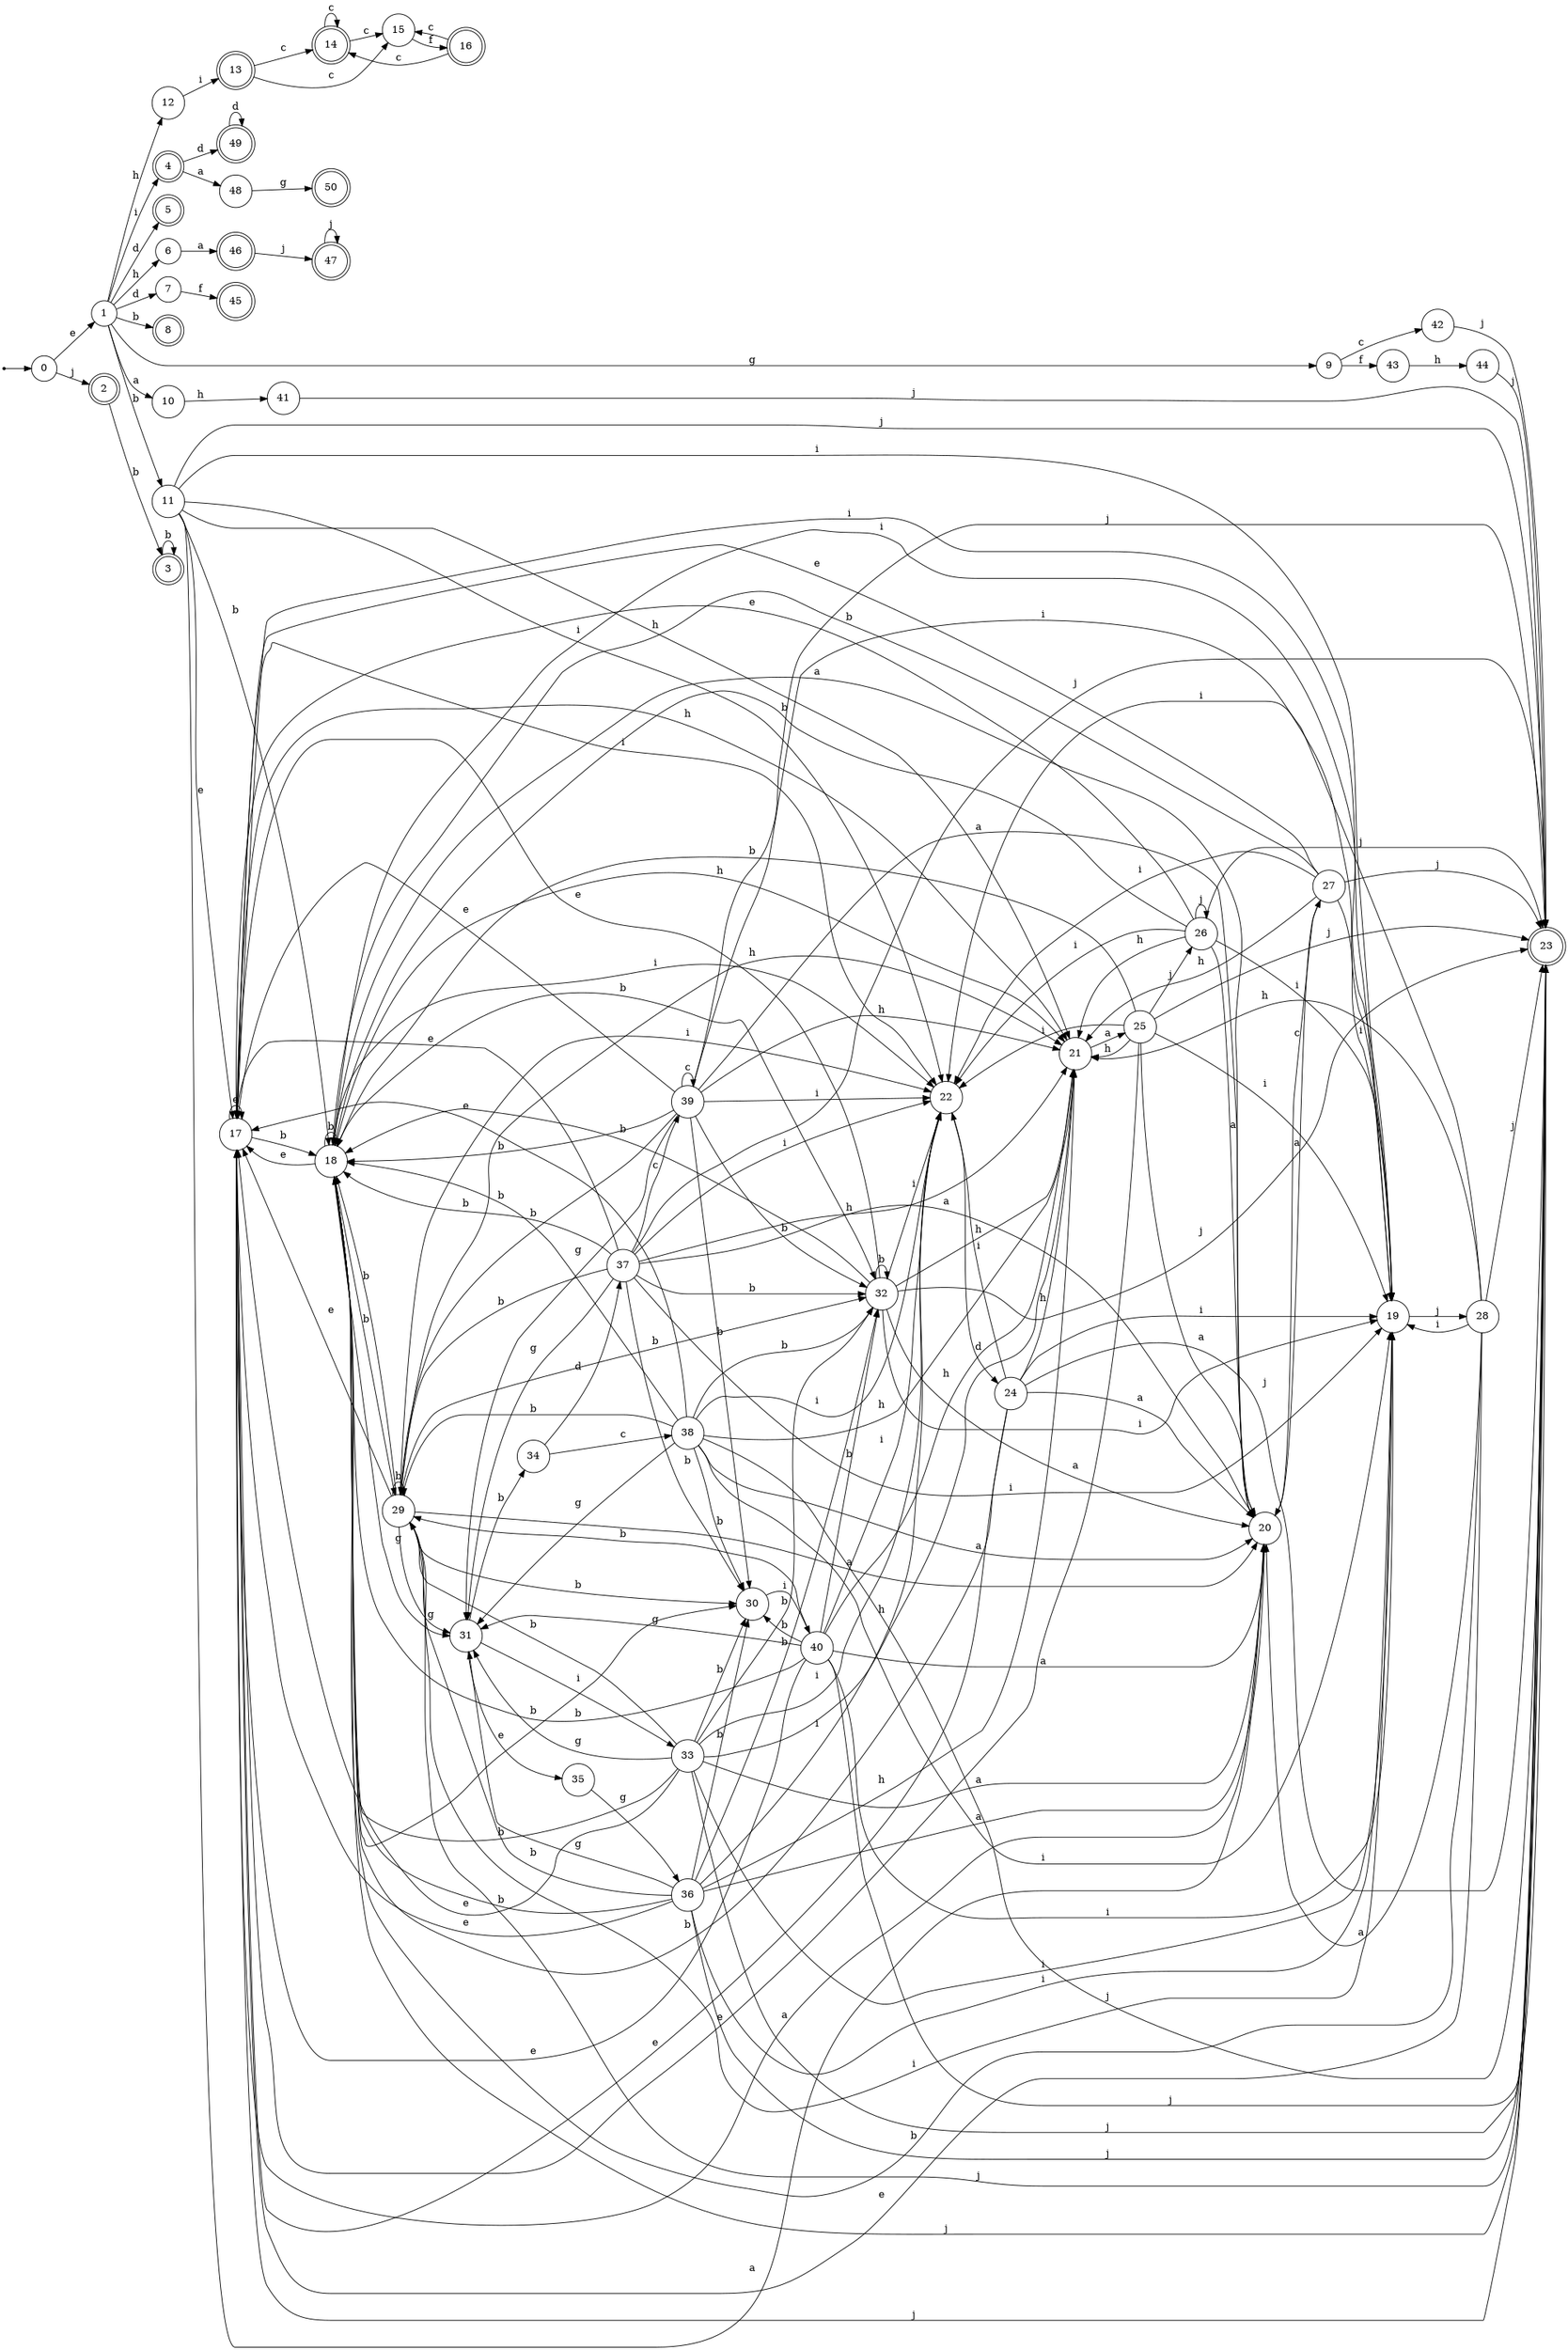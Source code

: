 digraph finite_state_machine {
rankdir=LR;
size="20,20";
node [shape = point]; "dummy0"
node [shape = circle]; "0";
"dummy0" -> "0";
node [shape = circle]; "1";
node [shape = doublecircle]; "2";node [shape = doublecircle]; "3";node [shape = doublecircle]; "4";node [shape = doublecircle]; "5";node [shape = circle]; "6";
node [shape = circle]; "7";
node [shape = doublecircle]; "8";node [shape = circle]; "9";
node [shape = circle]; "10";
node [shape = circle]; "11";
node [shape = circle]; "12";
node [shape = doublecircle]; "13";node [shape = doublecircle]; "14";node [shape = circle]; "15";
node [shape = doublecircle]; "16";node [shape = circle]; "17";
node [shape = circle]; "18";
node [shape = circle]; "19";
node [shape = circle]; "20";
node [shape = circle]; "21";
node [shape = circle]; "22";
node [shape = doublecircle]; "23";node [shape = circle]; "24";
node [shape = circle]; "25";
node [shape = circle]; "26";
node [shape = circle]; "27";
node [shape = circle]; "28";
node [shape = circle]; "29";
node [shape = circle]; "30";
node [shape = circle]; "31";
node [shape = circle]; "32";
node [shape = circle]; "33";
node [shape = circle]; "34";
node [shape = circle]; "35";
node [shape = circle]; "36";
node [shape = circle]; "37";
node [shape = circle]; "38";
node [shape = circle]; "39";
node [shape = circle]; "40";
node [shape = circle]; "41";
node [shape = circle]; "42";
node [shape = circle]; "43";
node [shape = circle]; "44";
node [shape = doublecircle]; "45";node [shape = doublecircle]; "46";node [shape = doublecircle]; "47";node [shape = circle]; "48";
node [shape = doublecircle]; "49";node [shape = doublecircle]; "50";"0" -> "1" [label = "e"];
 "0" -> "2" [label = "j"];
 "2" -> "3" [label = "b"];
 "3" -> "3" [label = "b"];
 "1" -> "4" [label = "i"];
 "1" -> "5" [label = "d"];
 "1" -> "7" [label = "d"];
 "1" -> "12" [label = "h"];
 "1" -> "6" [label = "h"];
 "1" -> "8" [label = "b"];
 "1" -> "11" [label = "b"];
 "1" -> "9" [label = "g"];
 "1" -> "10" [label = "a"];
 "12" -> "13" [label = "i"];
 "13" -> "14" [label = "c"];
 "13" -> "15" [label = "c"];
 "15" -> "16" [label = "f"];
 "16" -> "14" [label = "c"];
 "16" -> "15" [label = "c"];
 "14" -> "14" [label = "c"];
 "14" -> "15" [label = "c"];
 "11" -> "17" [label = "e"];
 "11" -> "18" [label = "b"];
 "11" -> "19" [label = "i"];
 "11" -> "22" [label = "i"];
 "11" -> "20" [label = "a"];
 "11" -> "21" [label = "h"];
 "11" -> "23" [label = "j"];
 "22" -> "24" [label = "d"];
 "24" -> "19" [label = "i"];
 "24" -> "22" [label = "i"];
 "24" -> "17" [label = "e"];
 "24" -> "18" [label = "b"];
 "24" -> "20" [label = "a"];
 "24" -> "21" [label = "h"];
 "24" -> "23" [label = "j"];
 "21" -> "25" [label = "a"];
 "25" -> "21" [label = "h"];
 "25" -> "26" [label = "j"];
 "25" -> "23" [label = "j"];
 "25" -> "17" [label = "e"];
 "25" -> "18" [label = "b"];
 "25" -> "19" [label = "i"];
 "25" -> "22" [label = "i"];
 "25" -> "20" [label = "a"];
 "26" -> "26" [label = "j"];
 "26" -> "23" [label = "j"];
 "26" -> "21" [label = "h"];
 "26" -> "17" [label = "e"];
 "26" -> "18" [label = "b"];
 "26" -> "19" [label = "i"];
 "26" -> "22" [label = "i"];
 "26" -> "20" [label = "a"];
 "20" -> "27" [label = "c"];
 "27" -> "20" [label = "a"];
 "27" -> "17" [label = "e"];
 "27" -> "18" [label = "b"];
 "27" -> "19" [label = "i"];
 "27" -> "22" [label = "i"];
 "27" -> "21" [label = "h"];
 "27" -> "23" [label = "j"];
 "19" -> "28" [label = "j"];
 "28" -> "19" [label = "i"];
 "28" -> "22" [label = "i"];
 "28" -> "17" [label = "e"];
 "28" -> "18" [label = "b"];
 "28" -> "20" [label = "a"];
 "28" -> "21" [label = "h"];
 "28" -> "23" [label = "j"];
 "18" -> "32" [label = "b"];
 "18" -> "18" [label = "b"];
 "18" -> "29" [label = "b"];
 "18" -> "30" [label = "b"];
 "18" -> "31" [label = "g"];
 "18" -> "17" [label = "e"];
 "18" -> "19" [label = "i"];
 "18" -> "22" [label = "i"];
 "18" -> "20" [label = "a"];
 "18" -> "21" [label = "h"];
 "18" -> "23" [label = "j"];
 "32" -> "32" [label = "b"];
 "32" -> "18" [label = "b"];
 "32" -> "17" [label = "e"];
 "32" -> "19" [label = "i"];
 "32" -> "22" [label = "i"];
 "32" -> "20" [label = "a"];
 "32" -> "21" [label = "h"];
 "32" -> "23" [label = "j"];
 "31" -> "33" [label = "i"];
 "31" -> "34" [label = "b"];
 "31" -> "35" [label = "e"];
 "35" -> "36" [label = "g"];
 "36" -> "31" [label = "g"];
 "36" -> "32" [label = "b"];
 "36" -> "18" [label = "b"];
 "36" -> "29" [label = "b"];
 "36" -> "30" [label = "b"];
 "36" -> "17" [label = "e"];
 "36" -> "19" [label = "i"];
 "36" -> "22" [label = "i"];
 "36" -> "20" [label = "a"];
 "36" -> "21" [label = "h"];
 "36" -> "23" [label = "j"];
 "34" -> "37" [label = "d"];
 "34" -> "38" [label = "c"];
 "38" -> "31" [label = "g"];
 "38" -> "32" [label = "b"];
 "38" -> "18" [label = "b"];
 "38" -> "29" [label = "b"];
 "38" -> "30" [label = "b"];
 "38" -> "17" [label = "e"];
 "38" -> "19" [label = "i"];
 "38" -> "22" [label = "i"];
 "38" -> "20" [label = "a"];
 "38" -> "21" [label = "h"];
 "38" -> "23" [label = "j"];
 "37" -> "39" [label = "c"];
 "37" -> "31" [label = "g"];
 "37" -> "32" [label = "b"];
 "37" -> "18" [label = "b"];
 "37" -> "29" [label = "b"];
 "37" -> "30" [label = "b"];
 "37" -> "17" [label = "e"];
 "37" -> "19" [label = "i"];
 "37" -> "22" [label = "i"];
 "37" -> "20" [label = "a"];
 "37" -> "21" [label = "h"];
 "37" -> "23" [label = "j"];
 "39" -> "39" [label = "c"];
 "39" -> "31" [label = "g"];
 "39" -> "32" [label = "b"];
 "39" -> "18" [label = "b"];
 "39" -> "29" [label = "b"];
 "39" -> "30" [label = "b"];
 "39" -> "17" [label = "e"];
 "39" -> "19" [label = "i"];
 "39" -> "22" [label = "i"];
 "39" -> "20" [label = "a"];
 "39" -> "21" [label = "h"];
 "39" -> "23" [label = "j"];
 "33" -> "31" [label = "g"];
 "33" -> "32" [label = "b"];
 "33" -> "18" [label = "b"];
 "33" -> "29" [label = "b"];
 "33" -> "30" [label = "b"];
 "33" -> "17" [label = "e"];
 "33" -> "19" [label = "i"];
 "33" -> "22" [label = "i"];
 "33" -> "20" [label = "a"];
 "33" -> "21" [label = "h"];
 "33" -> "23" [label = "j"];
 "30" -> "40" [label = "i"];
 "40" -> "32" [label = "b"];
 "40" -> "18" [label = "b"];
 "40" -> "29" [label = "b"];
 "40" -> "30" [label = "b"];
 "40" -> "31" [label = "g"];
 "40" -> "17" [label = "e"];
 "40" -> "19" [label = "i"];
 "40" -> "22" [label = "i"];
 "40" -> "20" [label = "a"];
 "40" -> "21" [label = "h"];
 "40" -> "23" [label = "j"];
 "29" -> "32" [label = "b"];
 "29" -> "18" [label = "b"];
 "29" -> "29" [label = "b"];
 "29" -> "30" [label = "b"];
 "29" -> "31" [label = "g"];
 "29" -> "17" [label = "e"];
 "29" -> "19" [label = "i"];
 "29" -> "22" [label = "i"];
 "29" -> "20" [label = "a"];
 "29" -> "21" [label = "h"];
 "29" -> "23" [label = "j"];
 "17" -> "17" [label = "e"];
 "17" -> "18" [label = "b"];
 "17" -> "19" [label = "i"];
 "17" -> "22" [label = "i"];
 "17" -> "20" [label = "a"];
 "17" -> "21" [label = "h"];
 "17" -> "23" [label = "j"];
 "10" -> "41" [label = "h"];
 "41" -> "23" [label = "j"];
 "9" -> "42" [label = "c"];
 "9" -> "43" [label = "f"];
 "43" -> "44" [label = "h"];
 "44" -> "23" [label = "j"];
 "42" -> "23" [label = "j"];
 "7" -> "45" [label = "f"];
 "6" -> "46" [label = "a"];
 "46" -> "47" [label = "j"];
 "47" -> "47" [label = "j"];
 "4" -> "48" [label = "a"];
 "4" -> "49" [label = "d"];
 "49" -> "49" [label = "d"];
 "48" -> "50" [label = "g"];
 }
